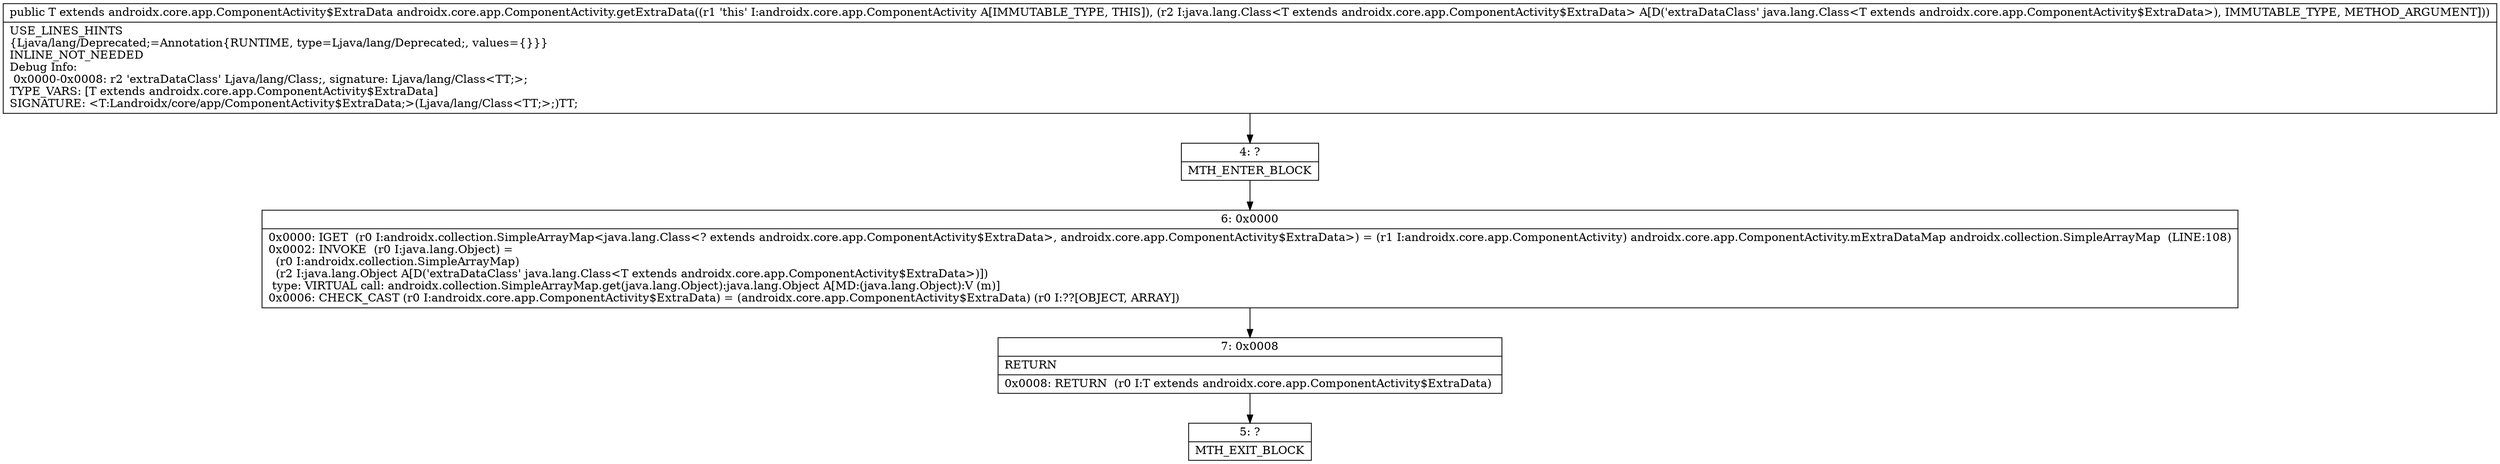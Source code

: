digraph "CFG forandroidx.core.app.ComponentActivity.getExtraData(Ljava\/lang\/Class;)Landroidx\/core\/app\/ComponentActivity$ExtraData;" {
Node_4 [shape=record,label="{4\:\ ?|MTH_ENTER_BLOCK\l}"];
Node_6 [shape=record,label="{6\:\ 0x0000|0x0000: IGET  (r0 I:androidx.collection.SimpleArrayMap\<java.lang.Class\<? extends androidx.core.app.ComponentActivity$ExtraData\>, androidx.core.app.ComponentActivity$ExtraData\>) = (r1 I:androidx.core.app.ComponentActivity) androidx.core.app.ComponentActivity.mExtraDataMap androidx.collection.SimpleArrayMap  (LINE:108)\l0x0002: INVOKE  (r0 I:java.lang.Object) = \l  (r0 I:androidx.collection.SimpleArrayMap)\l  (r2 I:java.lang.Object A[D('extraDataClass' java.lang.Class\<T extends androidx.core.app.ComponentActivity$ExtraData\>)])\l type: VIRTUAL call: androidx.collection.SimpleArrayMap.get(java.lang.Object):java.lang.Object A[MD:(java.lang.Object):V (m)]\l0x0006: CHECK_CAST (r0 I:androidx.core.app.ComponentActivity$ExtraData) = (androidx.core.app.ComponentActivity$ExtraData) (r0 I:??[OBJECT, ARRAY]) \l}"];
Node_7 [shape=record,label="{7\:\ 0x0008|RETURN\l|0x0008: RETURN  (r0 I:T extends androidx.core.app.ComponentActivity$ExtraData) \l}"];
Node_5 [shape=record,label="{5\:\ ?|MTH_EXIT_BLOCK\l}"];
MethodNode[shape=record,label="{public T extends androidx.core.app.ComponentActivity$ExtraData androidx.core.app.ComponentActivity.getExtraData((r1 'this' I:androidx.core.app.ComponentActivity A[IMMUTABLE_TYPE, THIS]), (r2 I:java.lang.Class\<T extends androidx.core.app.ComponentActivity$ExtraData\> A[D('extraDataClass' java.lang.Class\<T extends androidx.core.app.ComponentActivity$ExtraData\>), IMMUTABLE_TYPE, METHOD_ARGUMENT]))  | USE_LINES_HINTS\l\{Ljava\/lang\/Deprecated;=Annotation\{RUNTIME, type=Ljava\/lang\/Deprecated;, values=\{\}\}\}\lINLINE_NOT_NEEDED\lDebug Info:\l  0x0000\-0x0008: r2 'extraDataClass' Ljava\/lang\/Class;, signature: Ljava\/lang\/Class\<TT;\>;\lTYPE_VARS: [T extends androidx.core.app.ComponentActivity$ExtraData]\lSIGNATURE: \<T:Landroidx\/core\/app\/ComponentActivity$ExtraData;\>(Ljava\/lang\/Class\<TT;\>;)TT;\l}"];
MethodNode -> Node_4;Node_4 -> Node_6;
Node_6 -> Node_7;
Node_7 -> Node_5;
}

